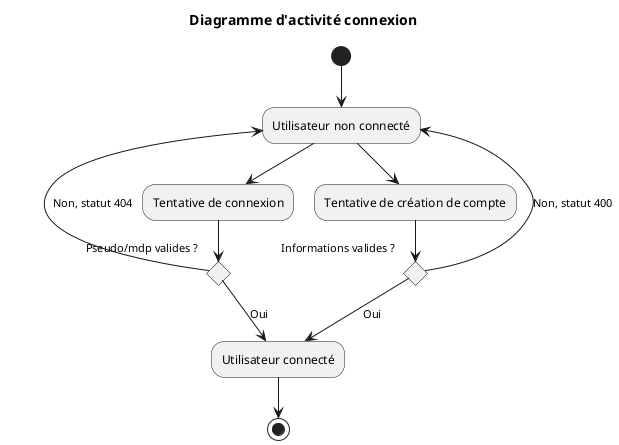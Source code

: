 @startuml Diagramme d'activité

title Diagramme d'activité connexion

(*) -down-> "Utilisateur non connecté"

"Utilisateur non connecté" --> "Tentative de connexion"

if "Pseudo/mdp valides ?" then
  -down->[Oui] "Utilisateur connecté"
else
  -->[Non, statut 404] "Utilisateur non connecté"
endif

"Utilisateur non connecté" -down-> "Tentative de création de compte"

if "Informations valides ?" then
  -down->[Oui] "Utilisateur connecté"
else
  -->[Non, statut 400] "Utilisateur non connecté"
endif

"Utilisateur connecté" -->(*)
